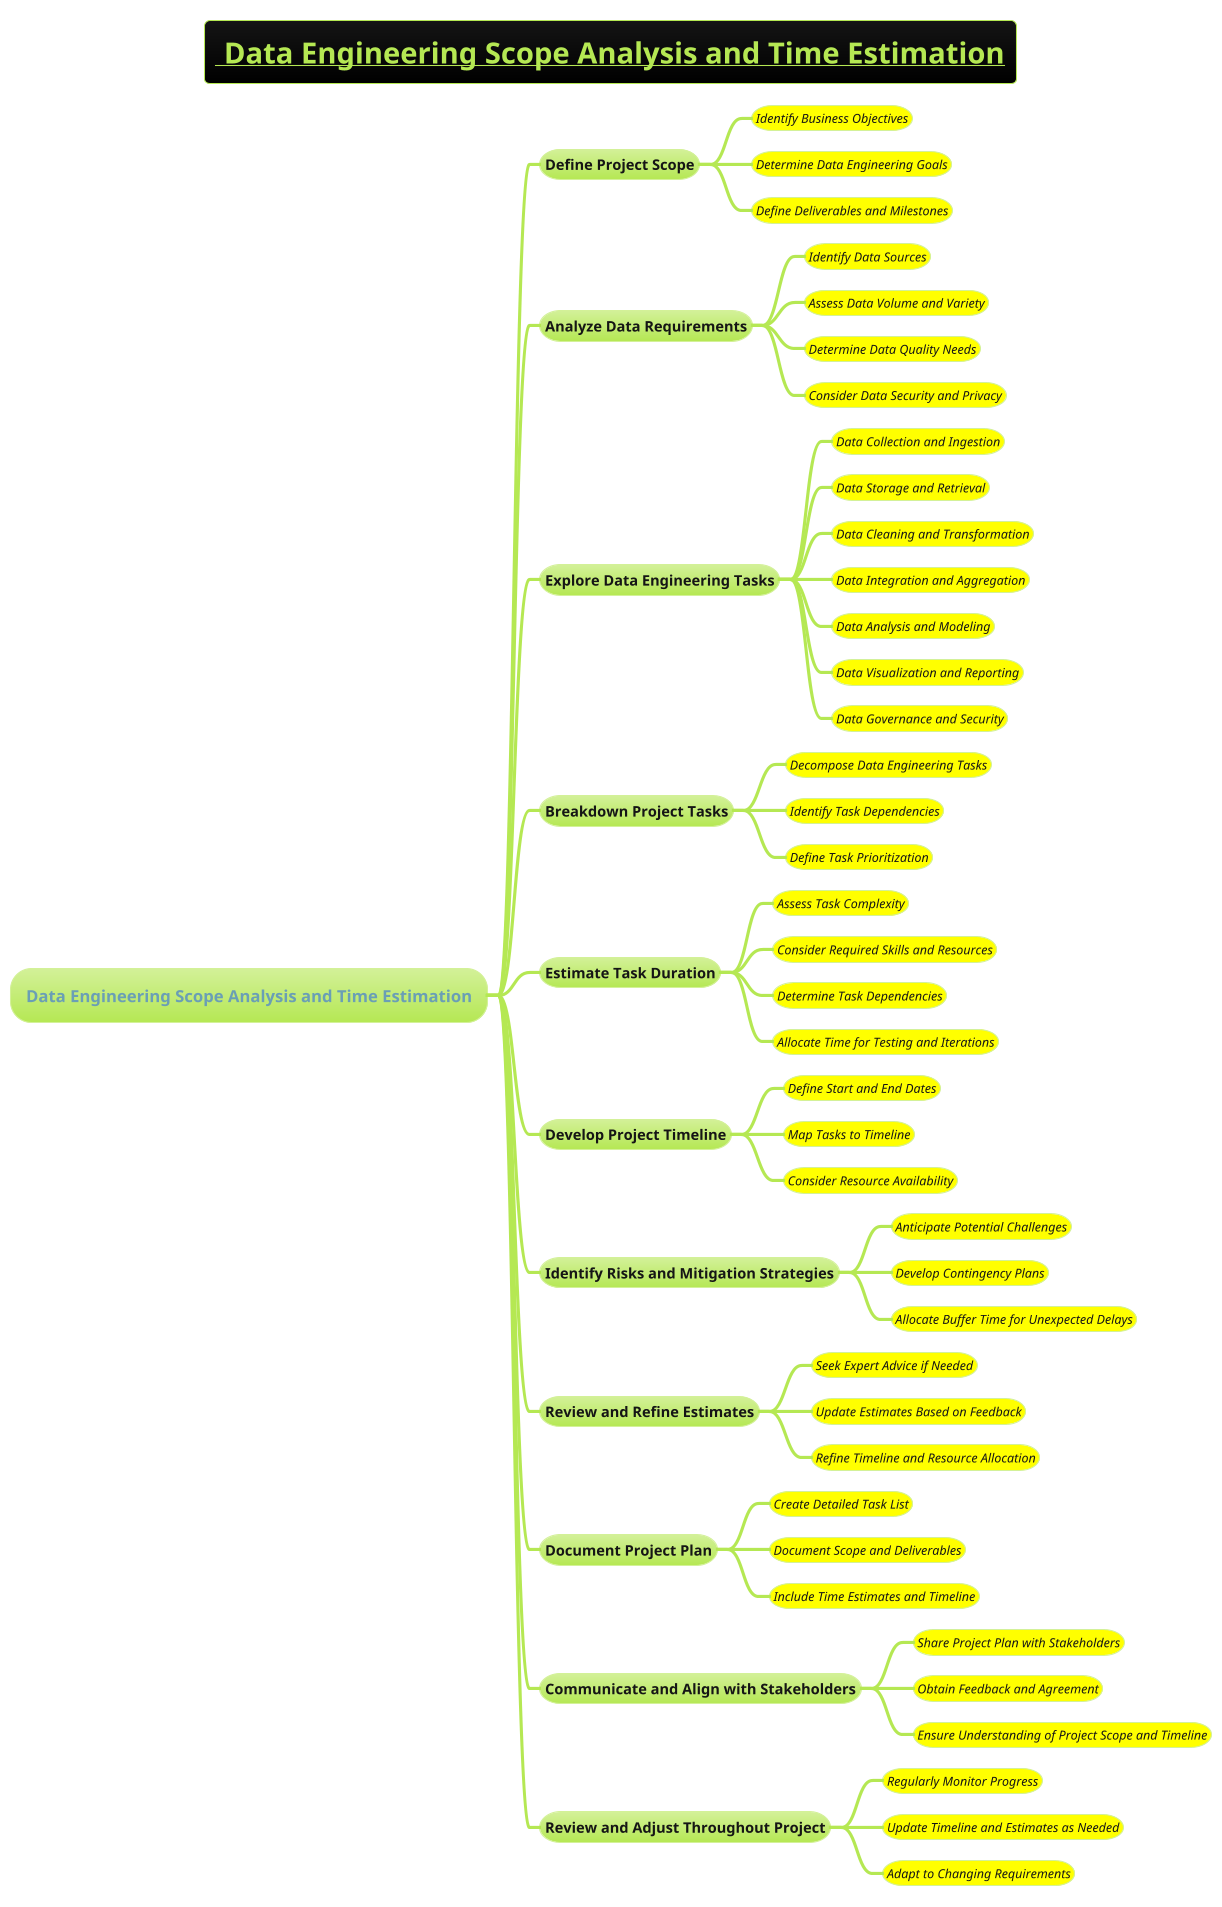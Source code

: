 @startmindmap
skinparam node {
    BorderColor DarkSlateGray
    BackgroundColor LightCyan
    FontStyle italic
}
skinparam connector {
    Color DarkSlateGray
    FontStyle Bold
}
!theme hacker
title =__ Data Engineering Scope Analysis and Time Estimation__
* Data Engineering Scope Analysis and Time Estimation

** Define Project Scope
***[#yellow] ====<size:12>Identify Business Objectives
***[#yellow] ====<size:12>Determine Data Engineering Goals
***[#yellow] ====<size:12>Define Deliverables and Milestones

** Analyze Data Requirements
***[#yellow] ====<size:12>Identify Data Sources
***[#yellow] ====<size:12>Assess Data Volume and Variety
***[#yellow] ====<size:12>Determine Data Quality Needs
***[#yellow] ====<size:12>Consider Data Security and Privacy

** Explore Data Engineering Tasks
***[#yellow] ====<size:12>Data Collection and Ingestion
***[#yellow] ====<size:12>Data Storage and Retrieval
***[#yellow] ====<size:12>Data Cleaning and Transformation
***[#yellow] ====<size:12>Data Integration and Aggregation
***[#yellow] ====<size:12>Data Analysis and Modeling
***[#yellow] ====<size:12>Data Visualization and Reporting
***[#yellow] ====<size:12>Data Governance and Security

** Breakdown Project Tasks
***[#yellow] ====<size:12>Decompose Data Engineering Tasks
***[#yellow] ====<size:12>Identify Task Dependencies
***[#yellow] ====<size:12>Define Task Prioritization

** Estimate Task Duration
***[#yellow] ====<size:12>Assess Task Complexity
***[#yellow] ====<size:12>Consider Required Skills and Resources
***[#yellow] ====<size:12>Determine Task Dependencies
***[#yellow] ====<size:12>Allocate Time for Testing and Iterations

** Develop Project Timeline
***[#yellow] ====<size:12>Define Start and End Dates
***[#yellow] ====<size:12>Map Tasks to Timeline
***[#yellow] ====<size:12>Consider Resource Availability

** Identify Risks and Mitigation Strategies
***[#yellow] ====<size:12>Anticipate Potential Challenges
***[#yellow] ====<size:12>Develop Contingency Plans
***[#yellow] ====<size:12>Allocate Buffer Time for Unexpected Delays

** Review and Refine Estimates
***[#yellow] ====<size:12>Seek Expert Advice if Needed
***[#yellow] ====<size:12>Update Estimates Based on Feedback
***[#yellow] ====<size:12>Refine Timeline and Resource Allocation

** Document Project Plan
***[#yellow] ====<size:12>Create Detailed Task List
***[#yellow] ====<size:12>Document Scope and Deliverables
***[#yellow] ====<size:12>Include Time Estimates and Timeline

** Communicate and Align with Stakeholders
***[#yellow] ====<size:12>Share Project Plan with Stakeholders
***[#yellow] ====<size:12>Obtain Feedback and Agreement
***[#yellow] ====<size:12>Ensure Understanding of Project Scope and Timeline

** Review and Adjust Throughout Project
***[#yellow] ====<size:12>Regularly Monitor Progress
***[#yellow] ====<size:12>Update Timeline and Estimates as Needed
***[#yellow] ====<size:12>Adapt to Changing Requirements

@endmindmap
